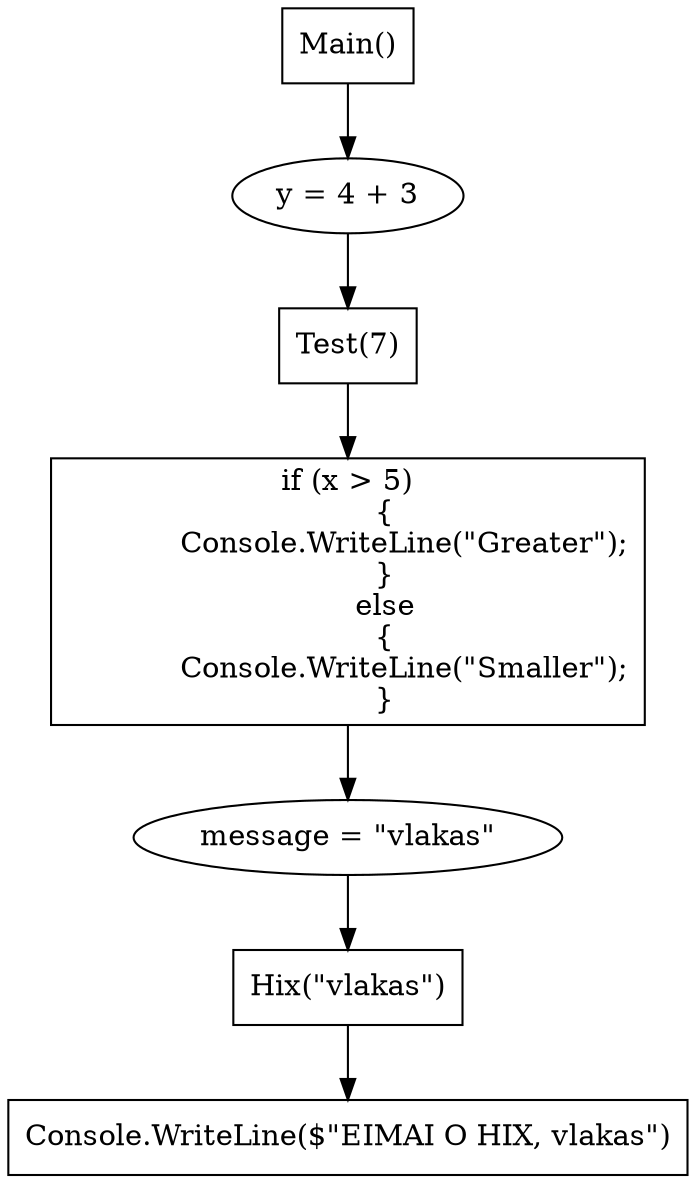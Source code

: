 digraph Flowchart {
    Node0 [shape=box, label="Main()"];
    Node1 [shape=ellipse, label="y = 4 + 3"];
    Node0 -> Node1;
    Node2 [shape=box, label="Test(7)"];
    Node1 -> Node2;
    Node3 [shape=box, label="if (x > 5)
        {
            Console.WriteLine(\"Greater\");
        }
        else
        {
            Console.WriteLine(\"Smaller\");
        }"];
    Node2 -> Node3;
    Node4 [shape=ellipse, label="message = \"vlakas\""];
    Node3 -> Node4;
    Node5 [shape=box, label="Hix(\"vlakas\")"];
    Node4 -> Node5;
    Node6 [shape=box, label="Console.WriteLine($\"EIMAI O HIX, vlakas\")"];
    Node5 -> Node6;
}
